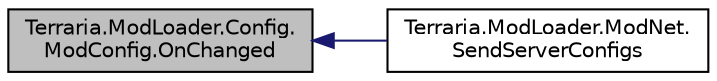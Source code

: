 digraph "Terraria.ModLoader.Config.ModConfig.OnChanged"
{
  edge [fontname="Helvetica",fontsize="10",labelfontname="Helvetica",labelfontsize="10"];
  node [fontname="Helvetica",fontsize="10",shape=record];
  rankdir="LR";
  Node10 [label="Terraria.ModLoader.Config.\lModConfig.OnChanged",height=0.2,width=0.4,color="black", fillcolor="grey75", style="filled", fontcolor="black"];
  Node10 -> Node11 [dir="back",color="midnightblue",fontsize="10",style="solid",fontname="Helvetica"];
  Node11 [label="Terraria.ModLoader.ModNet.\lSendServerConfigs",height=0.2,width=0.4,color="black", fillcolor="white", style="filled",URL="$class_terraria_1_1_mod_loader_1_1_mod_net.html#a7b38b5f2ca6cd52e273d8ecca1624a05"];
}
